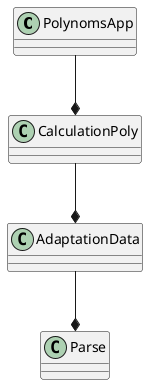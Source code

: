 @startuml
'https://plantuml.com/sequence-diagram

PolynomsApp --* CalculationPoly
CalculationPoly --* AdaptationData
AdaptationData --* Parse
@enduml